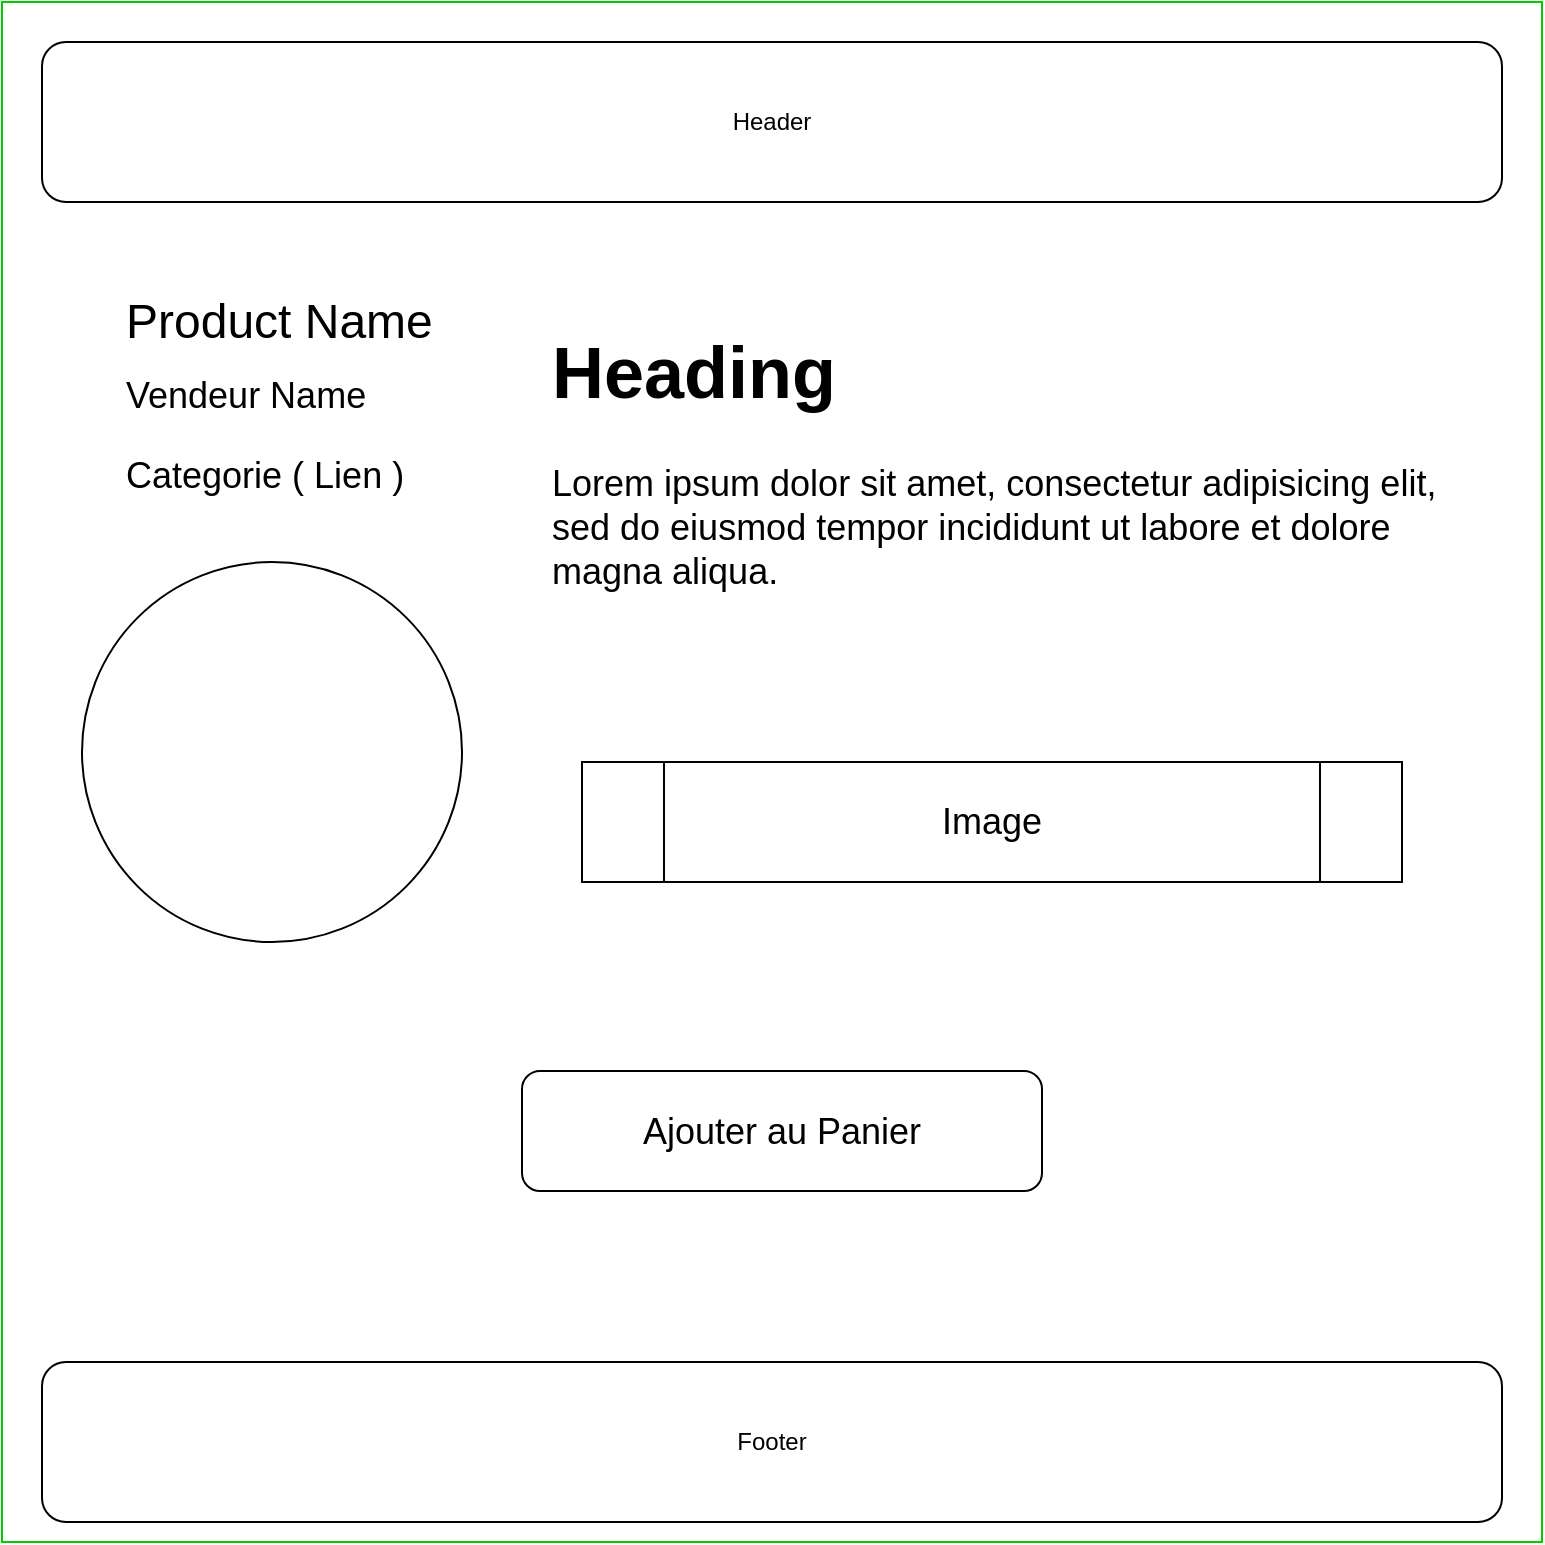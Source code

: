 <mxfile>
    <diagram id="2YsCUHsakKYAcfn8Fxld" name="Page-1">
        <mxGraphModel dx="1358" dy="790" grid="1" gridSize="10" guides="1" tooltips="1" connect="1" arrows="1" fold="1" page="1" pageScale="1" pageWidth="827" pageHeight="1169" math="0" shadow="0">
            <root>
                <mxCell id="0"/>
                <mxCell id="1" parent="0"/>
                <mxCell id="2" value="" style="whiteSpace=wrap;html=1;aspect=fixed;strokeColor=#00CC00;" vertex="1" parent="1">
                    <mxGeometry x="30" y="20" width="770" height="770" as="geometry"/>
                </mxCell>
                <mxCell id="3" value="Header" style="rounded=1;whiteSpace=wrap;html=1;" vertex="1" parent="1">
                    <mxGeometry x="50" y="40" width="730" height="80" as="geometry"/>
                </mxCell>
                <mxCell id="4" value="Footer" style="rounded=1;whiteSpace=wrap;html=1;" vertex="1" parent="1">
                    <mxGeometry x="50" y="700" width="730" height="80" as="geometry"/>
                </mxCell>
                <mxCell id="5" value="" style="ellipse;whiteSpace=wrap;html=1;aspect=fixed;" vertex="1" parent="1">
                    <mxGeometry x="70" y="300" width="190" height="190" as="geometry"/>
                </mxCell>
                <mxCell id="6" value="&lt;font style=&quot;font-size: 24px&quot;&gt;Product Name&lt;/font&gt;" style="text;html=1;strokeColor=none;fillColor=none;align=left;verticalAlign=middle;whiteSpace=wrap;rounded=0;" vertex="1" parent="1">
                    <mxGeometry x="90" y="160" width="270" height="40" as="geometry"/>
                </mxCell>
                <mxCell id="8" value="&lt;font style=&quot;font-size: 18px&quot;&gt;Vendeur Name&lt;/font&gt;" style="text;html=1;strokeColor=none;fillColor=none;align=left;verticalAlign=middle;whiteSpace=wrap;rounded=0;fontSize=24;" vertex="1" parent="1">
                    <mxGeometry x="90" y="200" width="140" height="30" as="geometry"/>
                </mxCell>
                <mxCell id="9" value="&lt;font style=&quot;font-size: 18px&quot;&gt;Categorie ( Lien )&lt;/font&gt;" style="text;html=1;strokeColor=none;fillColor=none;align=left;verticalAlign=middle;whiteSpace=wrap;rounded=0;fontSize=24;" vertex="1" parent="1">
                    <mxGeometry x="90" y="240" width="150" height="30" as="geometry"/>
                </mxCell>
                <mxCell id="10" value="&lt;h1&gt;Heading&lt;/h1&gt;&lt;p&gt;Lorem ipsum dolor sit amet, consectetur adipisicing elit, sed do eiusmod tempor incididunt ut labore et dolore magna aliqua.&lt;/p&gt;" style="text;html=1;strokeColor=none;fillColor=none;spacing=5;spacingTop=-20;whiteSpace=wrap;overflow=hidden;rounded=0;fontSize=18;" vertex="1" parent="1">
                    <mxGeometry x="300" y="170" width="470" height="200" as="geometry"/>
                </mxCell>
                <mxCell id="11" value="Image" style="shape=process;whiteSpace=wrap;html=1;backgroundOutline=1;fontSize=18;" vertex="1" parent="1">
                    <mxGeometry x="320" y="400" width="410" height="60" as="geometry"/>
                </mxCell>
                <mxCell id="12" value="Ajouter au Panier" style="rounded=1;whiteSpace=wrap;html=1;fontSize=18;" vertex="1" parent="1">
                    <mxGeometry x="290" y="554.5" width="260" height="60" as="geometry"/>
                </mxCell>
            </root>
        </mxGraphModel>
    </diagram>
</mxfile>
